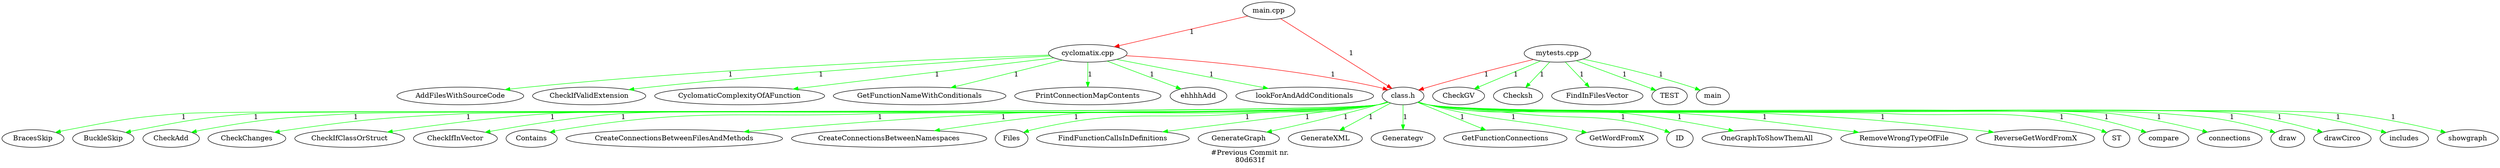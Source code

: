 digraph foo{
"cyclomatix.cpp"->"class.h"[label = "1"][color = red]
"main.cpp"->"class.h"[label = "1"][color = red]
"main.cpp"->"cyclomatix.cpp"[label = "1"][color = red]
"mytests.cpp"->"class.h"[label = "1"][color = red]
"cyclomatix.cpp"->"AddFilesWithSourceCode"[label = "1"][color = green]
"class.h"->"BracesSkip"[label = "1"][color = green]
"class.h"->"BuckleSkip"[label = "1"][color = green]
"class.h"->"CheckAdd"[label = "1"][color = green]
"class.h"->"CheckChanges"[label = "1"][color = green]
"mytests.cpp"->"CheckGV"[label = "1"][color = green]
"class.h"->"CheckIfClassOrStruct"[label = "1"][color = green]
"class.h"->"CheckIfInVector"[label = "1"][color = green]
"cyclomatix.cpp"->"CheckIfValidExtension"[label = "1"][color = green]
"mytests.cpp"->"Checksh"[label = "1"][color = green]
"class.h"->"Contains"[label = "1"][color = green]
"class.h"->"CreateConnectionsBetweenFilesAndMethods"[label = "1"][color = green]
"class.h"->"CreateConnectionsBetweenNamespaces"[label = "1"][color = green]
"cyclomatix.cpp"->"CyclomaticComplexityOfAFunction"[label = "1"][color = green]
"class.h"->"Files"[label = "1"][color = green]
"class.h"->"FindFunctionCallsInDefinitions"[label = "1"][color = green]
"mytests.cpp"->"FindInFilesVector"[label = "1"][color = green]
"class.h"->"GenerateGraph"[label = "1"][color = green]
"class.h"->"GenerateXML"[label = "1"][color = green]
"class.h"->"Generategv"[label = "1"][color = green]
"class.h"->"GetFunctionConnections"[label = "1"][color = green]
"cyclomatix.cpp"->"GetFunctionNameWithConditionals"[label = "1"][color = green]
"class.h"->"GetWordFromX"[label = "1"][color = green]
"class.h"->"ID"[label = "1"][color = green]
"class.h"->"OneGraphToShowThemAll"[label = "1"][color = green]
"cyclomatix.cpp"->"PrintConnectionMapContents"[label = "1"][color = green]
"class.h"->"RemoveWrongTypeOfFile"[label = "1"][color = green]
"class.h"->"ReverseGetWordFromX"[label = "1"][color = green]
"class.h"->"ST"[label = "1"][color = green]
"mytests.cpp"->"TEST"[label = "1"][color = green]
"class.h"->"compare"[label = "1"][color = green]
"class.h"->"connections"[label = "1"][color = green]
"class.h"->"draw"[label = "1"][color = green]
"class.h"->"drawCirco"[label = "1"][color = green]
"cyclomatix.cpp"->"ehhhhAdd"[label = "1"][color = green]
"class.h"->"includes"[label = "1"][color = green]
"cyclomatix.cpp"->"lookForAndAddConditionals"[label = "1"][color = green]
"mytests.cpp"->"main"[label = "1"][color = green]
"class.h"->"showgraph"[label = "1"][color = green]
label = "#Current Commit nr.
5d10567
"
label = "#Previous Commit nr.
80d631f
"
}
